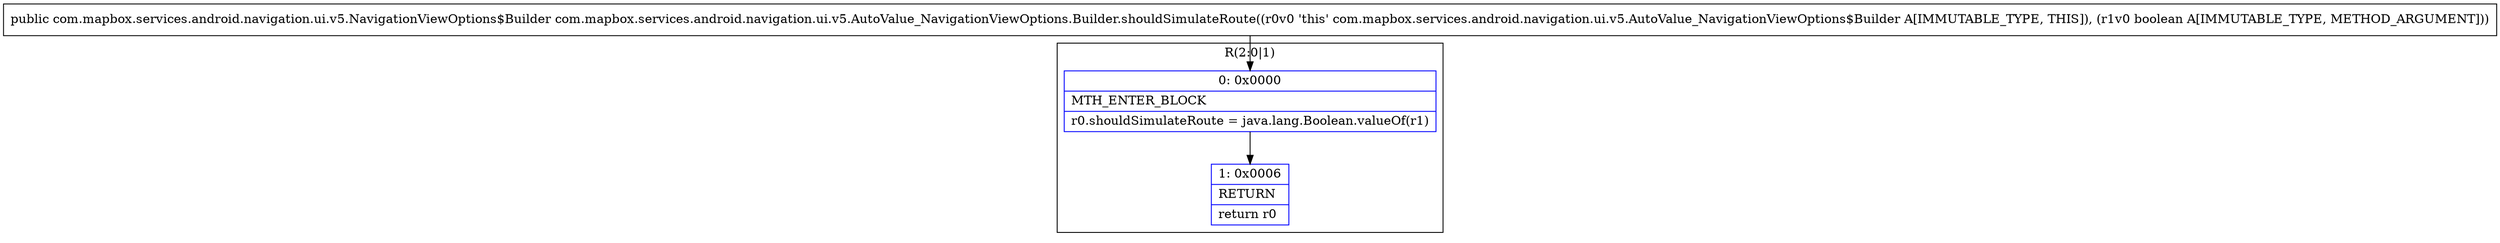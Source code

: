 digraph "CFG forcom.mapbox.services.android.navigation.ui.v5.AutoValue_NavigationViewOptions.Builder.shouldSimulateRoute(Z)Lcom\/mapbox\/services\/android\/navigation\/ui\/v5\/NavigationViewOptions$Builder;" {
subgraph cluster_Region_899509155 {
label = "R(2:0|1)";
node [shape=record,color=blue];
Node_0 [shape=record,label="{0\:\ 0x0000|MTH_ENTER_BLOCK\l|r0.shouldSimulateRoute = java.lang.Boolean.valueOf(r1)\l}"];
Node_1 [shape=record,label="{1\:\ 0x0006|RETURN\l|return r0\l}"];
}
MethodNode[shape=record,label="{public com.mapbox.services.android.navigation.ui.v5.NavigationViewOptions$Builder com.mapbox.services.android.navigation.ui.v5.AutoValue_NavigationViewOptions.Builder.shouldSimulateRoute((r0v0 'this' com.mapbox.services.android.navigation.ui.v5.AutoValue_NavigationViewOptions$Builder A[IMMUTABLE_TYPE, THIS]), (r1v0 boolean A[IMMUTABLE_TYPE, METHOD_ARGUMENT])) }"];
MethodNode -> Node_0;
Node_0 -> Node_1;
}

